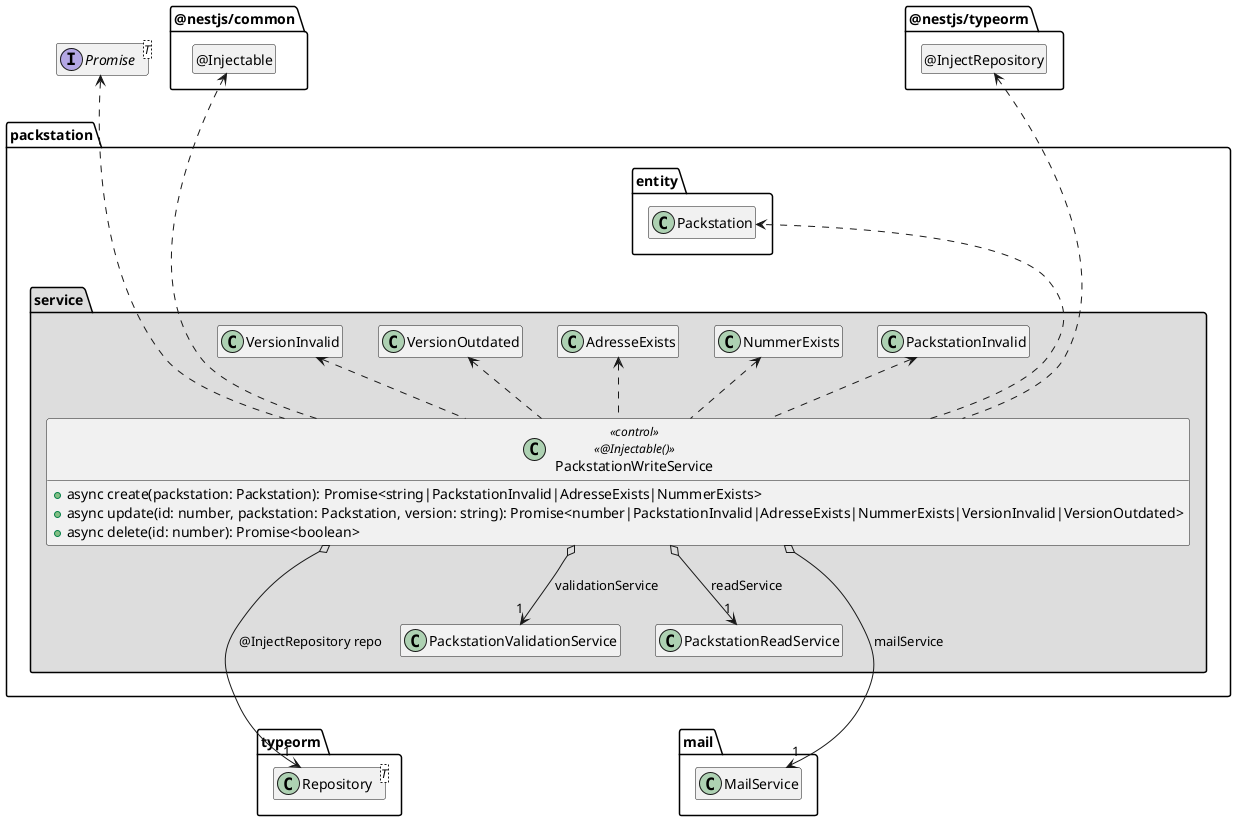 @startuml Anwendungskern

interface Promise<T>

package @nestjs/common {
  class "@Injectable" as Injectable
  hide Injectable circle
}

package typeorm {
  class Repository<T>
}

package @nestjs/typeorm {
  class "@InjectRepository" as InjectRepository
  hide InjectRepository circle
}

package mail {
  class MailService
}

package packstation {
  package entity {
    class Packstation
  }

  package service #DDDDDD {
    class PackstationInvalid
    class AdresseExists
    class NummerExists
    class VersionInvalid
    class VersionOutdated

    class PackstationWriteService << control >> <<@Injectable()>> {
      + async create(packstation: Packstation): Promise<string|PackstationInvalid|AdresseExists|NummerExists>
      + async update(id: number, packstation: Packstation, version: string): Promise<number|PackstationInvalid|AdresseExists|NummerExists|VersionInvalid|VersionOutdated>
      + async delete(id: number): Promise<boolean>
    }

    PackstationWriteService o--> "1" PackstationValidationService: validationService
    PackstationWriteService o--> "1" PackstationReadService: readService
    PackstationWriteService o--> "1" Repository: @InjectRepository repo
    PackstationWriteService o--> "1" MailService: mailService

    PackstationWriteService .up.> Injectable
    PackstationWriteService .up.> InjectRepository

    PackstationWriteService .up.> Promise
    PackstationWriteService ..> Packstation
    PackstationWriteService .up.> PackstationInvalid
    PackstationWriteService .up.> NummerExists
    PackstationWriteService .up.> AdresseExists
    PackstationWriteService .up.> VersionInvalid
    PackstationWriteService .up.> VersionOutdated

    PackstationInvalid .up[hidden].> Packstation
    Packstation .up[hidden].> Promise
    Packstation .up[hidden].> Injectable
    Packstation .up[hidden].> InjectRepository
    AdresseExists .up[hidden].> Packstation
    PackstationValidationService .[hidden].> Repository
    PackstationValidationService .[hidden].> MailService
  }
}

hide empty members

@enduml
